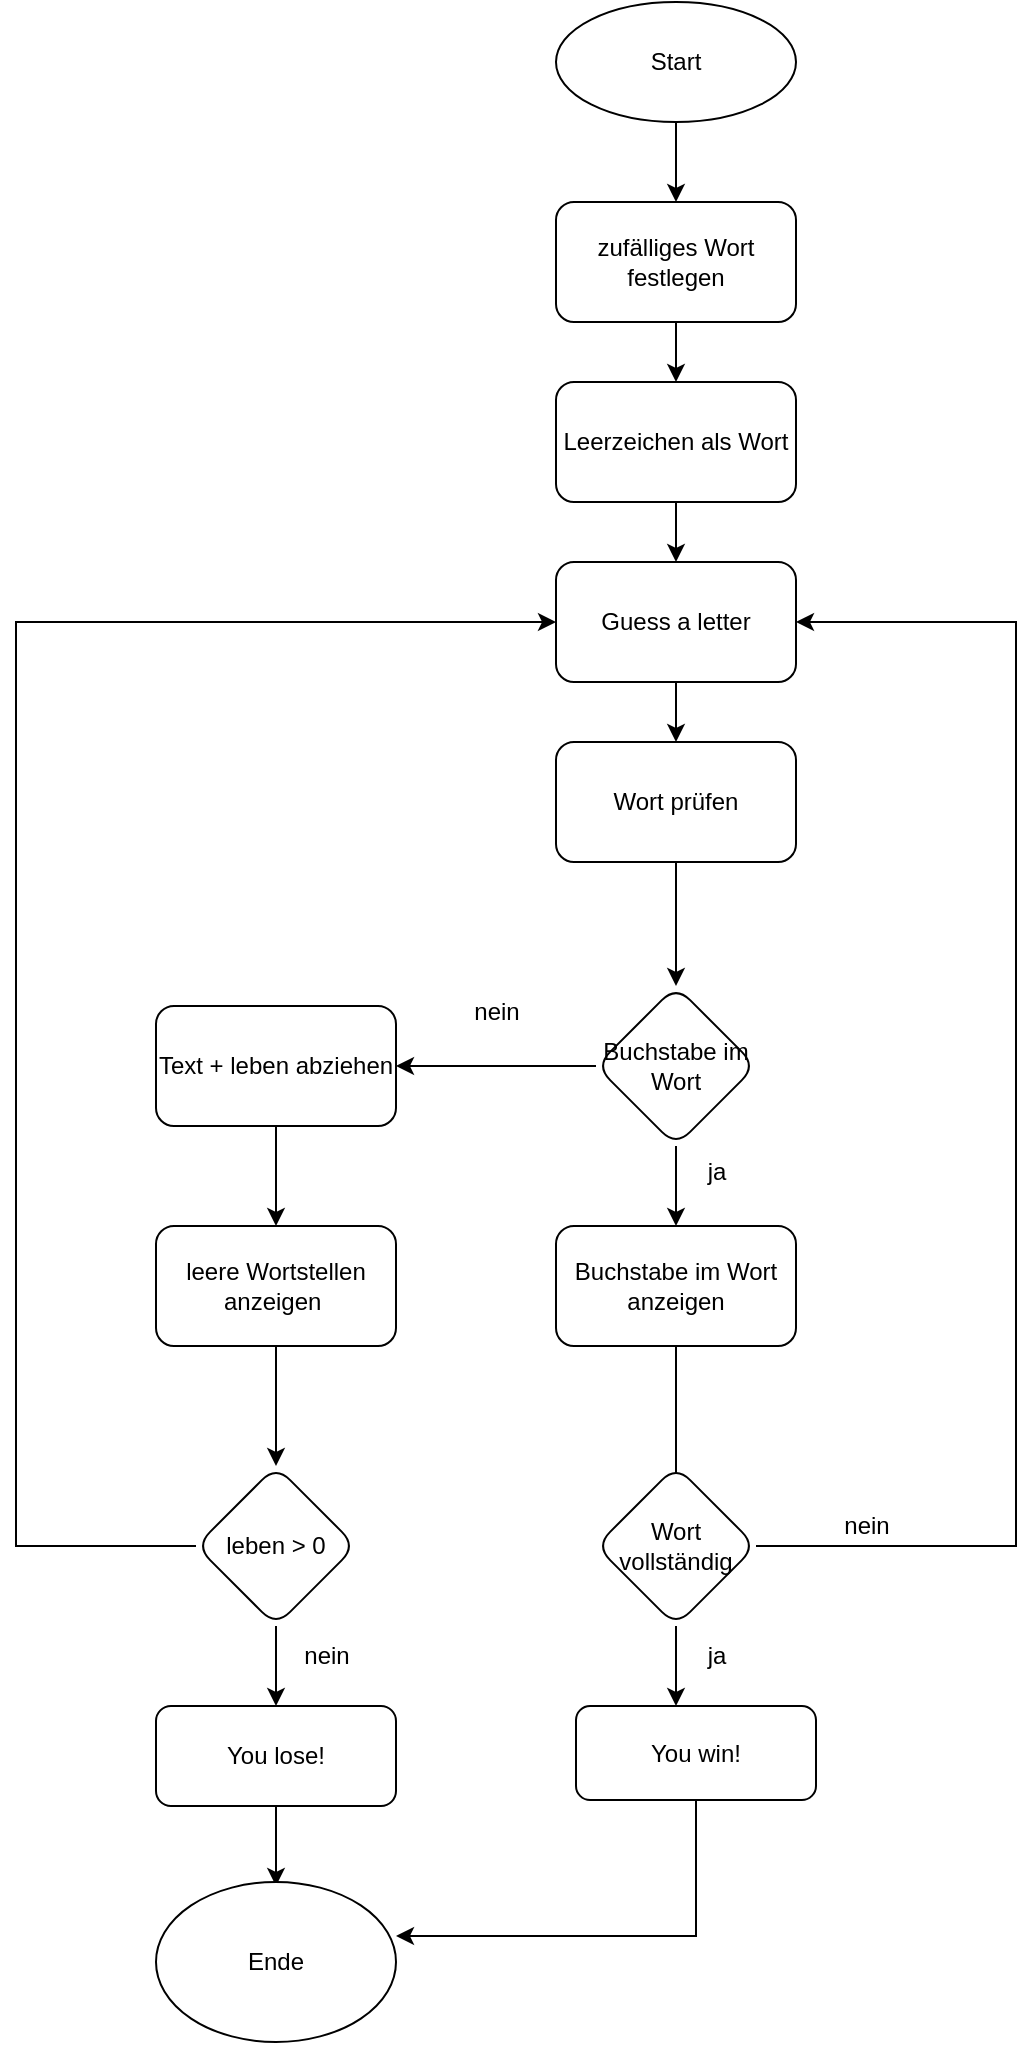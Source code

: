<mxfile version="21.7.5" type="device">
  <diagram name="Seite-1" id="Cou2bVpltUXHq8ajyyvZ">
    <mxGraphModel dx="1434" dy="758" grid="1" gridSize="10" guides="1" tooltips="1" connect="1" arrows="1" fold="1" page="1" pageScale="1" pageWidth="827" pageHeight="1169" math="0" shadow="0">
      <root>
        <mxCell id="0" />
        <mxCell id="1" parent="0" />
        <mxCell id="FBIScWAe_2QftV69qEEE-45" value="" style="edgeStyle=orthogonalEdgeStyle;rounded=0;orthogonalLoop=1;jettySize=auto;html=1;" edge="1" parent="1" source="FBIScWAe_2QftV69qEEE-2" target="FBIScWAe_2QftV69qEEE-44">
          <mxGeometry relative="1" as="geometry" />
        </mxCell>
        <mxCell id="FBIScWAe_2QftV69qEEE-2" value="Start" style="ellipse;whiteSpace=wrap;html=1;" vertex="1" parent="1">
          <mxGeometry x="440" width="120" height="60" as="geometry" />
        </mxCell>
        <mxCell id="FBIScWAe_2QftV69qEEE-61" value="" style="edgeStyle=orthogonalEdgeStyle;rounded=0;orthogonalLoop=1;jettySize=auto;html=1;" edge="1" parent="1" source="FBIScWAe_2QftV69qEEE-3" target="FBIScWAe_2QftV69qEEE-5">
          <mxGeometry relative="1" as="geometry" />
        </mxCell>
        <mxCell id="FBIScWAe_2QftV69qEEE-3" value="Wort prüfen" style="rounded=1;whiteSpace=wrap;html=1;" vertex="1" parent="1">
          <mxGeometry x="440" y="370" width="120" height="60" as="geometry" />
        </mxCell>
        <mxCell id="FBIScWAe_2QftV69qEEE-34" value="" style="edgeStyle=orthogonalEdgeStyle;rounded=0;orthogonalLoop=1;jettySize=auto;html=1;entryX=1;entryY=0.5;entryDx=0;entryDy=0;" edge="1" parent="1" source="FBIScWAe_2QftV69qEEE-5" target="FBIScWAe_2QftV69qEEE-7">
          <mxGeometry relative="1" as="geometry" />
        </mxCell>
        <mxCell id="FBIScWAe_2QftV69qEEE-40" value="" style="edgeStyle=orthogonalEdgeStyle;rounded=0;orthogonalLoop=1;jettySize=auto;html=1;" edge="1" parent="1" source="FBIScWAe_2QftV69qEEE-5" target="FBIScWAe_2QftV69qEEE-29">
          <mxGeometry relative="1" as="geometry" />
        </mxCell>
        <mxCell id="FBIScWAe_2QftV69qEEE-5" value="Buchstabe im Wort" style="rhombus;whiteSpace=wrap;html=1;rounded=1;" vertex="1" parent="1">
          <mxGeometry x="460" y="492" width="80" height="80" as="geometry" />
        </mxCell>
        <mxCell id="FBIScWAe_2QftV69qEEE-10" value="" style="edgeStyle=orthogonalEdgeStyle;rounded=0;orthogonalLoop=1;jettySize=auto;html=1;" edge="1" parent="1" source="FBIScWAe_2QftV69qEEE-7">
          <mxGeometry relative="1" as="geometry">
            <mxPoint x="300" y="612" as="targetPoint" />
          </mxGeometry>
        </mxCell>
        <mxCell id="FBIScWAe_2QftV69qEEE-7" value="Text + leben abziehen" style="whiteSpace=wrap;html=1;rounded=1;" vertex="1" parent="1">
          <mxGeometry x="240" y="502" width="120" height="60" as="geometry" />
        </mxCell>
        <mxCell id="FBIScWAe_2QftV69qEEE-11" value="nein" style="text;html=1;align=center;verticalAlign=middle;resizable=0;points=[];autosize=1;strokeColor=none;fillColor=none;" vertex="1" parent="1">
          <mxGeometry x="385" y="490" width="50" height="30" as="geometry" />
        </mxCell>
        <mxCell id="FBIScWAe_2QftV69qEEE-43" value="" style="edgeStyle=orthogonalEdgeStyle;rounded=0;orthogonalLoop=1;jettySize=auto;html=1;" edge="1" parent="1" source="FBIScWAe_2QftV69qEEE-14" target="FBIScWAe_2QftV69qEEE-17">
          <mxGeometry relative="1" as="geometry" />
        </mxCell>
        <mxCell id="FBIScWAe_2QftV69qEEE-14" value="leben &amp;gt; 0" style="rhombus;whiteSpace=wrap;html=1;rounded=1;" vertex="1" parent="1">
          <mxGeometry x="260" y="732" width="80" height="80" as="geometry" />
        </mxCell>
        <mxCell id="FBIScWAe_2QftV69qEEE-19" value="" style="edgeStyle=orthogonalEdgeStyle;rounded=0;orthogonalLoop=1;jettySize=auto;html=1;exitX=0.5;exitY=1;exitDx=0;exitDy=0;entryX=0.5;entryY=0;entryDx=0;entryDy=0;" edge="1" parent="1" source="FBIScWAe_2QftV69qEEE-17">
          <mxGeometry relative="1" as="geometry">
            <mxPoint x="481" y="885" as="sourcePoint" />
            <mxPoint x="300" y="942" as="targetPoint" />
            <Array as="points">
              <mxPoint x="300" y="902" />
              <mxPoint x="300" y="902" />
            </Array>
          </mxGeometry>
        </mxCell>
        <mxCell id="FBIScWAe_2QftV69qEEE-17" value="You lose!" style="whiteSpace=wrap;html=1;rounded=1;" vertex="1" parent="1">
          <mxGeometry x="240" y="852" width="120" height="50" as="geometry" />
        </mxCell>
        <mxCell id="FBIScWAe_2QftV69qEEE-20" value="nein" style="text;html=1;align=center;verticalAlign=middle;resizable=0;points=[];autosize=1;strokeColor=none;fillColor=none;" vertex="1" parent="1">
          <mxGeometry x="300" y="812" width="50" height="30" as="geometry" />
        </mxCell>
        <mxCell id="FBIScWAe_2QftV69qEEE-41" value="" style="edgeStyle=orthogonalEdgeStyle;rounded=0;orthogonalLoop=1;jettySize=auto;html=1;" edge="1" parent="1" source="FBIScWAe_2QftV69qEEE-29">
          <mxGeometry relative="1" as="geometry">
            <mxPoint x="500" y="747" as="targetPoint" />
          </mxGeometry>
        </mxCell>
        <mxCell id="FBIScWAe_2QftV69qEEE-29" value="Buchstabe im Wort anzeigen" style="whiteSpace=wrap;html=1;rounded=1;" vertex="1" parent="1">
          <mxGeometry x="440" y="612" width="120" height="60" as="geometry" />
        </mxCell>
        <mxCell id="FBIScWAe_2QftV69qEEE-39" value="" style="edgeStyle=orthogonalEdgeStyle;rounded=0;orthogonalLoop=1;jettySize=auto;html=1;" edge="1" parent="1" source="FBIScWAe_2QftV69qEEE-32" target="FBIScWAe_2QftV69qEEE-14">
          <mxGeometry relative="1" as="geometry" />
        </mxCell>
        <mxCell id="FBIScWAe_2QftV69qEEE-32" value="leere Wortstellen anzeigen&amp;nbsp;" style="rounded=1;whiteSpace=wrap;html=1;" vertex="1" parent="1">
          <mxGeometry x="240" y="612" width="120" height="60" as="geometry" />
        </mxCell>
        <mxCell id="FBIScWAe_2QftV69qEEE-42" value="" style="endArrow=classic;html=1;rounded=0;exitX=1;exitY=0.5;exitDx=0;exitDy=0;entryX=1;entryY=0.5;entryDx=0;entryDy=0;" edge="1" parent="1" source="FBIScWAe_2QftV69qEEE-47" target="FBIScWAe_2QftV69qEEE-59">
          <mxGeometry width="50" height="50" relative="1" as="geometry">
            <mxPoint x="680" y="610" as="sourcePoint" />
            <mxPoint x="600" y="350" as="targetPoint" />
            <Array as="points">
              <mxPoint x="670" y="772" />
              <mxPoint x="670" y="310" />
            </Array>
          </mxGeometry>
        </mxCell>
        <mxCell id="FBIScWAe_2QftV69qEEE-46" value="" style="edgeStyle=orthogonalEdgeStyle;rounded=0;orthogonalLoop=1;jettySize=auto;html=1;" edge="1" parent="1" source="FBIScWAe_2QftV69qEEE-44" target="FBIScWAe_2QftV69qEEE-57">
          <mxGeometry relative="1" as="geometry">
            <mxPoint x="500" y="190" as="targetPoint" />
          </mxGeometry>
        </mxCell>
        <mxCell id="FBIScWAe_2QftV69qEEE-44" value="zufälliges Wort festlegen" style="rounded=1;whiteSpace=wrap;html=1;" vertex="1" parent="1">
          <mxGeometry x="440" y="100" width="120" height="60" as="geometry" />
        </mxCell>
        <mxCell id="FBIScWAe_2QftV69qEEE-51" value="" style="edgeStyle=orthogonalEdgeStyle;rounded=0;orthogonalLoop=1;jettySize=auto;html=1;" edge="1" parent="1" source="FBIScWAe_2QftV69qEEE-47" target="FBIScWAe_2QftV69qEEE-50">
          <mxGeometry relative="1" as="geometry">
            <Array as="points">
              <mxPoint x="500" y="850" />
              <mxPoint x="500" y="850" />
            </Array>
          </mxGeometry>
        </mxCell>
        <mxCell id="FBIScWAe_2QftV69qEEE-47" value="Wort vollständig" style="rhombus;whiteSpace=wrap;html=1;rounded=1;" vertex="1" parent="1">
          <mxGeometry x="460" y="732" width="80" height="80" as="geometry" />
        </mxCell>
        <mxCell id="FBIScWAe_2QftV69qEEE-49" value="nein" style="text;html=1;align=center;verticalAlign=middle;resizable=0;points=[];autosize=1;strokeColor=none;fillColor=none;" vertex="1" parent="1">
          <mxGeometry x="570" y="747" width="50" height="30" as="geometry" />
        </mxCell>
        <mxCell id="FBIScWAe_2QftV69qEEE-50" value="You win!" style="whiteSpace=wrap;html=1;rounded=1;" vertex="1" parent="1">
          <mxGeometry x="450" y="852" width="120" height="47" as="geometry" />
        </mxCell>
        <mxCell id="FBIScWAe_2QftV69qEEE-53" value="Ende" style="ellipse;whiteSpace=wrap;html=1;" vertex="1" parent="1">
          <mxGeometry x="240" y="940" width="120" height="80" as="geometry" />
        </mxCell>
        <mxCell id="FBIScWAe_2QftV69qEEE-54" value="" style="endArrow=classic;html=1;rounded=0;entryX=1;entryY=0.5;entryDx=0;entryDy=0;exitX=0.5;exitY=1;exitDx=0;exitDy=0;" edge="1" parent="1" source="FBIScWAe_2QftV69qEEE-50">
          <mxGeometry width="50" height="50" relative="1" as="geometry">
            <mxPoint x="680" y="1062" as="sourcePoint" />
            <mxPoint x="360" y="967" as="targetPoint" />
            <Array as="points">
              <mxPoint x="510" y="967" />
            </Array>
          </mxGeometry>
        </mxCell>
        <mxCell id="FBIScWAe_2QftV69qEEE-55" value="ja" style="text;html=1;align=center;verticalAlign=middle;resizable=0;points=[];autosize=1;strokeColor=none;fillColor=none;" vertex="1" parent="1">
          <mxGeometry x="505" y="570" width="30" height="30" as="geometry" />
        </mxCell>
        <mxCell id="FBIScWAe_2QftV69qEEE-56" value="ja" style="text;html=1;align=center;verticalAlign=middle;resizable=0;points=[];autosize=1;strokeColor=none;fillColor=none;" vertex="1" parent="1">
          <mxGeometry x="505" y="812" width="30" height="30" as="geometry" />
        </mxCell>
        <mxCell id="FBIScWAe_2QftV69qEEE-58" value="" style="edgeStyle=orthogonalEdgeStyle;rounded=0;orthogonalLoop=1;jettySize=auto;html=1;" edge="1" parent="1" source="FBIScWAe_2QftV69qEEE-57">
          <mxGeometry relative="1" as="geometry">
            <mxPoint x="500" y="280" as="targetPoint" />
          </mxGeometry>
        </mxCell>
        <mxCell id="FBIScWAe_2QftV69qEEE-57" value="Leerzeichen als Wort" style="rounded=1;whiteSpace=wrap;html=1;" vertex="1" parent="1">
          <mxGeometry x="440" y="190" width="120" height="60" as="geometry" />
        </mxCell>
        <mxCell id="FBIScWAe_2QftV69qEEE-60" value="" style="edgeStyle=orthogonalEdgeStyle;rounded=0;orthogonalLoop=1;jettySize=auto;html=1;" edge="1" parent="1" source="FBIScWAe_2QftV69qEEE-59" target="FBIScWAe_2QftV69qEEE-3">
          <mxGeometry relative="1" as="geometry" />
        </mxCell>
        <mxCell id="FBIScWAe_2QftV69qEEE-59" value="Guess a letter" style="rounded=1;whiteSpace=wrap;html=1;" vertex="1" parent="1">
          <mxGeometry x="440" y="280" width="120" height="60" as="geometry" />
        </mxCell>
        <mxCell id="FBIScWAe_2QftV69qEEE-63" value="" style="endArrow=classic;html=1;rounded=0;entryX=0;entryY=0.5;entryDx=0;entryDy=0;exitX=0;exitY=0.5;exitDx=0;exitDy=0;" edge="1" parent="1" source="FBIScWAe_2QftV69qEEE-14" target="FBIScWAe_2QftV69qEEE-59">
          <mxGeometry width="50" height="50" relative="1" as="geometry">
            <mxPoint x="270" y="770" as="sourcePoint" />
            <mxPoint x="310" y="720" as="targetPoint" />
            <Array as="points">
              <mxPoint x="170" y="772" />
              <mxPoint x="170" y="310" />
            </Array>
          </mxGeometry>
        </mxCell>
      </root>
    </mxGraphModel>
  </diagram>
</mxfile>
